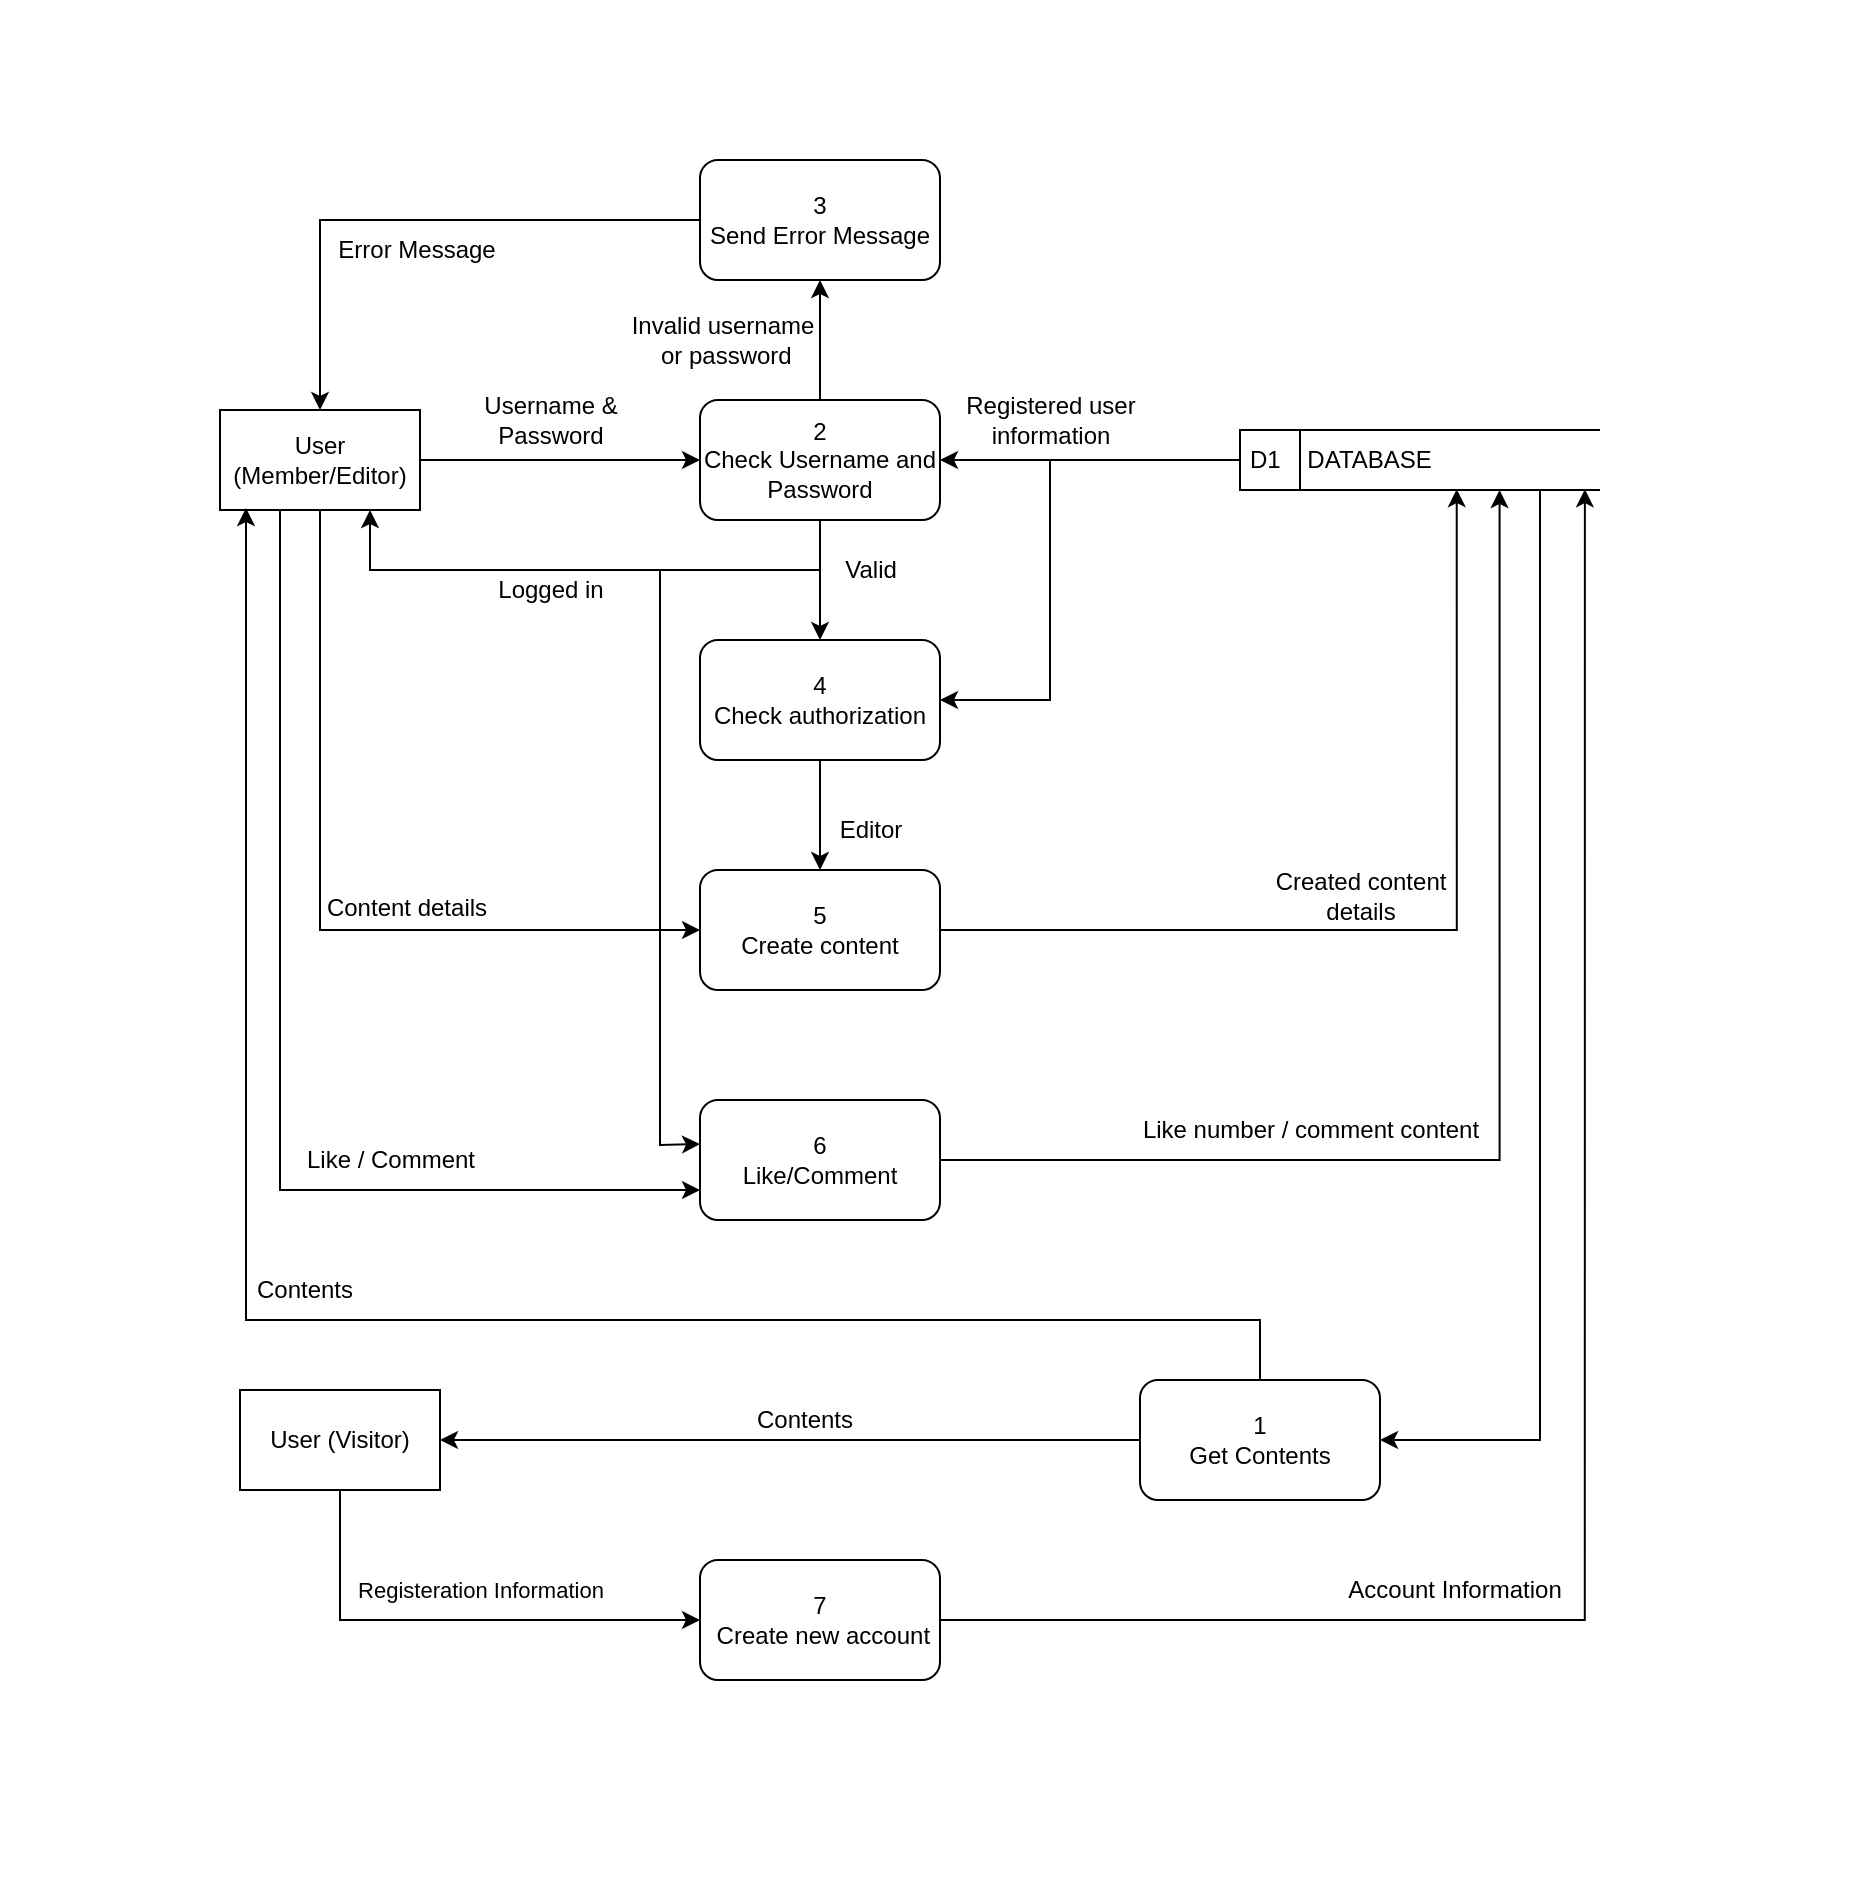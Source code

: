 <mxfile version="20.8.10" type="device"><diagram name="Page-1" id="QtiEFW7ROMKgIavNpYbZ"><mxGraphModel dx="2126" dy="614" grid="1" gridSize="10" guides="1" tooltips="1" connect="1" arrows="1" fold="1" page="1" pageScale="1" pageWidth="850" pageHeight="1100" math="0" shadow="0"><root><mxCell id="0"/><mxCell id="1" parent="0"/><mxCell id="WlWFhN7H8TYiPco0P7HJ-57" style="edgeStyle=orthogonalEdgeStyle;orthogonalLoop=1;jettySize=auto;html=1;exitX=0.5;exitY=1;exitDx=0;exitDy=0;entryX=0;entryY=0.5;entryDx=0;entryDy=0;rounded=0;" parent="1" source="WlWFhN7H8TYiPco0P7HJ-1" target="WlWFhN7H8TYiPco0P7HJ-56" edge="1"><mxGeometry relative="1" as="geometry"/></mxCell><mxCell id="qJE9TXLOLayFNvhqK1-Q-13" style="edgeStyle=orthogonalEdgeStyle;rounded=0;orthogonalLoop=1;jettySize=auto;html=1;exitX=1;exitY=0.5;exitDx=0;exitDy=0;entryX=0;entryY=0.5;entryDx=0;entryDy=0;" parent="1" source="WlWFhN7H8TYiPco0P7HJ-1" target="WlWFhN7H8TYiPco0P7HJ-12" edge="1"><mxGeometry relative="1" as="geometry"/></mxCell><mxCell id="qJE9TXLOLayFNvhqK1-Q-19" style="edgeStyle=orthogonalEdgeStyle;rounded=0;orthogonalLoop=1;jettySize=auto;html=1;exitX=0.25;exitY=1;exitDx=0;exitDy=0;entryX=0;entryY=0.75;entryDx=0;entryDy=0;" parent="1" source="WlWFhN7H8TYiPco0P7HJ-1" target="WlWFhN7H8TYiPco0P7HJ-65" edge="1"><mxGeometry relative="1" as="geometry"><Array as="points"><mxPoint x="70" y="595"/><mxPoint x="70" y="935"/></Array></mxGeometry></mxCell><mxCell id="WlWFhN7H8TYiPco0P7HJ-1" value="User&lt;br&gt;(Member/Editor)" style="html=1;dashed=0;whiteSpace=wrap;" parent="1" vertex="1"><mxGeometry x="40" y="545" width="100" height="50" as="geometry"/></mxCell><mxCell id="WlWFhN7H8TYiPco0P7HJ-25" style="edgeStyle=orthogonalEdgeStyle;rounded=0;orthogonalLoop=1;jettySize=auto;html=1;exitX=0;exitY=0.5;exitDx=0;exitDy=0;entryX=1;entryY=0.5;entryDx=0;entryDy=0;" parent="1" source="WlWFhN7H8TYiPco0P7HJ-2" target="WlWFhN7H8TYiPco0P7HJ-12" edge="1"><mxGeometry relative="1" as="geometry"/></mxCell><mxCell id="WlWFhN7H8TYiPco0P7HJ-70" style="edgeStyle=orthogonalEdgeStyle;rounded=0;orthogonalLoop=1;jettySize=auto;html=1;entryX=1;entryY=0.5;entryDx=0;entryDy=0;" parent="1" source="WlWFhN7H8TYiPco0P7HJ-2" target="WlWFhN7H8TYiPco0P7HJ-3" edge="1"><mxGeometry relative="1" as="geometry"><Array as="points"><mxPoint x="700" y="1060"/></Array></mxGeometry></mxCell><mxCell id="WlWFhN7H8TYiPco0P7HJ-2" value="D1&amp;nbsp; &amp;nbsp; DATABASE" style="html=1;dashed=0;whiteSpace=wrap;shape=mxgraph.dfd.dataStoreID;align=left;spacingLeft=3;points=[[0,0],[0.5,0],[1,0],[0,0.5],[1,0.5],[0,1],[0.5,1],[1,1]];" parent="1" vertex="1"><mxGeometry x="550" y="555" width="180" height="30" as="geometry"/></mxCell><mxCell id="WlWFhN7H8TYiPco0P7HJ-41" style="edgeStyle=orthogonalEdgeStyle;rounded=0;orthogonalLoop=1;jettySize=auto;html=1;exitX=0;exitY=0.5;exitDx=0;exitDy=0;entryX=1;entryY=0.5;entryDx=0;entryDy=0;startArrow=none;" parent="1" source="WlWFhN7H8TYiPco0P7HJ-3" target="WlWFhN7H8TYiPco0P7HJ-38" edge="1"><mxGeometry relative="1" as="geometry"><mxPoint x="335" y="1060" as="sourcePoint"/><Array as="points"/></mxGeometry></mxCell><mxCell id="WlWFhN7H8TYiPco0P7HJ-72" style="edgeStyle=orthogonalEdgeStyle;orthogonalLoop=1;jettySize=auto;html=1;entryX=0.13;entryY=0.98;entryDx=0;entryDy=0;entryPerimeter=0;rounded=0;" parent="1" source="WlWFhN7H8TYiPco0P7HJ-3" target="WlWFhN7H8TYiPco0P7HJ-1" edge="1"><mxGeometry relative="1" as="geometry"><Array as="points"><mxPoint x="560" y="1000"/><mxPoint x="53" y="1000"/></Array></mxGeometry></mxCell><mxCell id="WlWFhN7H8TYiPco0P7HJ-3" value="1&lt;br&gt;Get Contents" style="rounded=1;whiteSpace=wrap;html=1;" parent="1" vertex="1"><mxGeometry x="500" y="1030" width="120" height="60" as="geometry"/></mxCell><mxCell id="WlWFhN7H8TYiPco0P7HJ-47" style="edgeStyle=orthogonalEdgeStyle;rounded=0;orthogonalLoop=1;jettySize=auto;html=1;exitX=0.5;exitY=1;exitDx=0;exitDy=0;entryX=0.5;entryY=0;entryDx=0;entryDy=0;" parent="1" source="WlWFhN7H8TYiPco0P7HJ-12" target="WlWFhN7H8TYiPco0P7HJ-46" edge="1"><mxGeometry relative="1" as="geometry"/></mxCell><mxCell id="qJE9TXLOLayFNvhqK1-Q-15" style="edgeStyle=orthogonalEdgeStyle;rounded=0;orthogonalLoop=1;jettySize=auto;html=1;exitX=0.5;exitY=0;exitDx=0;exitDy=0;entryX=0.5;entryY=1;entryDx=0;entryDy=0;" parent="1" source="WlWFhN7H8TYiPco0P7HJ-12" target="WlWFhN7H8TYiPco0P7HJ-18" edge="1"><mxGeometry relative="1" as="geometry"/></mxCell><mxCell id="WlWFhN7H8TYiPco0P7HJ-12" value="2&lt;br&gt;Check Username and Password" style="rounded=1;whiteSpace=wrap;html=1;" parent="1" vertex="1"><mxGeometry x="280" y="540" width="120" height="60" as="geometry"/></mxCell><mxCell id="WlWFhN7H8TYiPco0P7HJ-15" value="Username &amp;amp; &lt;br&gt;Password" style="text;html=1;align=center;verticalAlign=middle;resizable=0;points=[];autosize=1;strokeColor=none;fillColor=none;" parent="1" vertex="1"><mxGeometry x="160" y="530" width="90" height="40" as="geometry"/></mxCell><mxCell id="WlWFhN7H8TYiPco0P7HJ-23" style="edgeStyle=orthogonalEdgeStyle;orthogonalLoop=1;jettySize=auto;html=1;exitX=0;exitY=0.5;exitDx=0;exitDy=0;rounded=0;" parent="1" source="WlWFhN7H8TYiPco0P7HJ-18" target="WlWFhN7H8TYiPco0P7HJ-1" edge="1"><mxGeometry relative="1" as="geometry"/></mxCell><mxCell id="WlWFhN7H8TYiPco0P7HJ-18" value="3&lt;br&gt;Send Error Message" style="rounded=1;whiteSpace=wrap;html=1;" parent="1" vertex="1"><mxGeometry x="280" y="420" width="120" height="60" as="geometry"/></mxCell><mxCell id="WlWFhN7H8TYiPco0P7HJ-21" value="Invalid username&lt;br&gt;&amp;nbsp;or password" style="text;html=1;align=center;verticalAlign=middle;resizable=0;points=[];autosize=1;strokeColor=none;fillColor=none;" parent="1" vertex="1"><mxGeometry x="236" y="490" width="110" height="40" as="geometry"/></mxCell><mxCell id="WlWFhN7H8TYiPco0P7HJ-24" value="Error Message" style="text;html=1;align=center;verticalAlign=middle;resizable=0;points=[];autosize=1;strokeColor=none;fillColor=none;" parent="1" vertex="1"><mxGeometry x="88" y="450" width="100" height="30" as="geometry"/></mxCell><mxCell id="WlWFhN7H8TYiPco0P7HJ-52" style="edgeStyle=orthogonalEdgeStyle;rounded=0;orthogonalLoop=1;jettySize=auto;html=1;entryX=1;entryY=0.5;entryDx=0;entryDy=0;" parent="1" source="WlWFhN7H8TYiPco0P7HJ-26" target="WlWFhN7H8TYiPco0P7HJ-46" edge="1"><mxGeometry relative="1" as="geometry"/></mxCell><mxCell id="WlWFhN7H8TYiPco0P7HJ-26" value="Registered user&lt;br&gt;information" style="text;html=1;align=center;verticalAlign=middle;resizable=0;points=[];autosize=1;strokeColor=none;fillColor=none;" parent="1" vertex="1"><mxGeometry x="400" y="530" width="110" height="40" as="geometry"/></mxCell><mxCell id="qJE9TXLOLayFNvhqK1-Q-3" style="edgeStyle=orthogonalEdgeStyle;orthogonalLoop=1;jettySize=auto;html=1;exitX=0.5;exitY=1;exitDx=0;exitDy=0;entryX=0;entryY=0.5;entryDx=0;entryDy=0;rounded=0;" parent="1" source="WlWFhN7H8TYiPco0P7HJ-38" target="qJE9TXLOLayFNvhqK1-Q-2" edge="1"><mxGeometry relative="1" as="geometry"><mxPoint x="230" y="1250" as="targetPoint"/></mxGeometry></mxCell><mxCell id="qJE9TXLOLayFNvhqK1-Q-4" value="Registeration Information" style="edgeLabel;html=1;align=center;verticalAlign=middle;resizable=0;points=[];" parent="qJE9TXLOLayFNvhqK1-Q-3" vertex="1" connectable="0"><mxGeometry x="0.262" y="-2" relative="1" as="geometry"><mxPoint x="-20" y="-17" as="offset"/></mxGeometry></mxCell><mxCell id="WlWFhN7H8TYiPco0P7HJ-38" value="User (Visitor)" style="html=1;dashed=0;whiteSpace=wrap;" parent="1" vertex="1"><mxGeometry x="50" y="1035" width="100" height="50" as="geometry"/></mxCell><mxCell id="WlWFhN7H8TYiPco0P7HJ-40" value="&amp;nbsp;" style="text;html=1;align=center;verticalAlign=middle;resizable=0;points=[];autosize=1;strokeColor=none;fillColor=none;" parent="1" vertex="1"><mxGeometry x="830" y="790" width="30" height="30" as="geometry"/></mxCell><mxCell id="WlWFhN7H8TYiPco0P7HJ-58" style="edgeStyle=orthogonalEdgeStyle;rounded=0;orthogonalLoop=1;jettySize=auto;html=1;entryX=0.5;entryY=0;entryDx=0;entryDy=0;" parent="1" source="WlWFhN7H8TYiPco0P7HJ-46" target="WlWFhN7H8TYiPco0P7HJ-56" edge="1"><mxGeometry relative="1" as="geometry"/></mxCell><mxCell id="WlWFhN7H8TYiPco0P7HJ-46" value="4&lt;br&gt;Check authorization" style="rounded=1;whiteSpace=wrap;html=1;" parent="1" vertex="1"><mxGeometry x="280" y="660" width="120" height="60" as="geometry"/></mxCell><mxCell id="WlWFhN7H8TYiPco0P7HJ-62" style="edgeStyle=orthogonalEdgeStyle;rounded=0;orthogonalLoop=1;jettySize=auto;html=1;entryX=0.75;entryY=1;entryDx=0;entryDy=0;" parent="1" source="WlWFhN7H8TYiPco0P7HJ-48" target="WlWFhN7H8TYiPco0P7HJ-1" edge="1"><mxGeometry relative="1" as="geometry"/></mxCell><mxCell id="WlWFhN7H8TYiPco0P7HJ-48" value="Valid" style="text;html=1;align=center;verticalAlign=middle;resizable=0;points=[];autosize=1;strokeColor=none;fillColor=none;" parent="1" vertex="1"><mxGeometry x="340" y="610" width="50" height="30" as="geometry"/></mxCell><mxCell id="WlWFhN7H8TYiPco0P7HJ-54" value="Logged in" style="text;html=1;align=center;verticalAlign=middle;resizable=0;points=[];autosize=1;strokeColor=none;fillColor=none;" parent="1" vertex="1"><mxGeometry x="165" y="620" width="80" height="30" as="geometry"/></mxCell><mxCell id="qJE9TXLOLayFNvhqK1-Q-17" style="edgeStyle=orthogonalEdgeStyle;rounded=0;orthogonalLoop=1;jettySize=auto;html=1;exitX=1;exitY=0.5;exitDx=0;exitDy=0;entryX=0.602;entryY=0.986;entryDx=0;entryDy=0;entryPerimeter=0;" parent="1" source="WlWFhN7H8TYiPco0P7HJ-56" target="WlWFhN7H8TYiPco0P7HJ-2" edge="1"><mxGeometry relative="1" as="geometry"/></mxCell><mxCell id="WlWFhN7H8TYiPco0P7HJ-56" value="5&lt;br&gt;Create content" style="rounded=1;whiteSpace=wrap;html=1;" parent="1" vertex="1"><mxGeometry x="280" y="775" width="120" height="60" as="geometry"/></mxCell><mxCell id="WlWFhN7H8TYiPco0P7HJ-59" value="Editor" style="text;html=1;align=center;verticalAlign=middle;resizable=0;points=[];autosize=1;strokeColor=none;fillColor=none;" parent="1" vertex="1"><mxGeometry x="340" y="740" width="50" height="30" as="geometry"/></mxCell><mxCell id="WlWFhN7H8TYiPco0P7HJ-61" value="Created content&lt;br&gt;details" style="text;html=1;align=center;verticalAlign=middle;resizable=0;points=[];autosize=1;strokeColor=none;fillColor=none;" parent="1" vertex="1"><mxGeometry x="555" y="768" width="110" height="40" as="geometry"/></mxCell><mxCell id="qJE9TXLOLayFNvhqK1-Q-20" style="edgeStyle=orthogonalEdgeStyle;rounded=0;orthogonalLoop=1;jettySize=auto;html=1;exitX=0;exitY=0.5;exitDx=0;exitDy=0;startArrow=classic;startFill=1;endArrow=none;endFill=0;" parent="1" edge="1"><mxGeometry relative="1" as="geometry"><mxPoint x="260" y="625" as="targetPoint"/><mxPoint x="280" y="912" as="sourcePoint"/></mxGeometry></mxCell><mxCell id="qJE9TXLOLayFNvhqK1-Q-22" style="edgeStyle=orthogonalEdgeStyle;rounded=0;orthogonalLoop=1;jettySize=auto;html=1;exitX=1;exitY=0.5;exitDx=0;exitDy=0;entryX=0.721;entryY=1;entryDx=0;entryDy=0;entryPerimeter=0;startArrow=none;startFill=0;endArrow=classic;endFill=1;" parent="1" source="WlWFhN7H8TYiPco0P7HJ-65" target="WlWFhN7H8TYiPco0P7HJ-2" edge="1"><mxGeometry relative="1" as="geometry"/></mxCell><mxCell id="WlWFhN7H8TYiPco0P7HJ-65" value="6&lt;br&gt;Like/Comment" style="rounded=1;whiteSpace=wrap;html=1;" parent="1" vertex="1"><mxGeometry x="280" y="890" width="120" height="60" as="geometry"/></mxCell><mxCell id="WlWFhN7H8TYiPco0P7HJ-69" value="Like number / comment content" style="text;html=1;align=center;verticalAlign=middle;resizable=0;points=[];autosize=1;strokeColor=none;fillColor=none;" parent="1" vertex="1"><mxGeometry x="490" y="890" width="190" height="30" as="geometry"/></mxCell><mxCell id="WlWFhN7H8TYiPco0P7HJ-73" value="Contents" style="text;html=1;align=center;verticalAlign=middle;resizable=0;points=[];autosize=1;strokeColor=none;fillColor=none;" parent="1" vertex="1"><mxGeometry x="47" y="970" width="70" height="30" as="geometry"/></mxCell><mxCell id="WlWFhN7H8TYiPco0P7HJ-74" value="Content details" style="text;html=1;align=center;verticalAlign=middle;resizable=0;points=[];autosize=1;strokeColor=none;fillColor=none;" parent="1" vertex="1"><mxGeometry x="83" y="779" width="100" height="30" as="geometry"/></mxCell><mxCell id="WlWFhN7H8TYiPco0P7HJ-75" value="Like / Comment" style="text;html=1;align=center;verticalAlign=middle;resizable=0;points=[];autosize=1;strokeColor=none;fillColor=none;" parent="1" vertex="1"><mxGeometry x="70" y="905" width="110" height="30" as="geometry"/></mxCell><mxCell id="qJE9TXLOLayFNvhqK1-Q-16" style="edgeStyle=orthogonalEdgeStyle;rounded=0;orthogonalLoop=1;jettySize=auto;html=1;exitX=1;exitY=0.5;exitDx=0;exitDy=0;entryX=0.958;entryY=0.986;entryDx=0;entryDy=0;entryPerimeter=0;" parent="1" source="qJE9TXLOLayFNvhqK1-Q-2" target="WlWFhN7H8TYiPco0P7HJ-2" edge="1"><mxGeometry relative="1" as="geometry"/></mxCell><mxCell id="qJE9TXLOLayFNvhqK1-Q-2" value="7&lt;br&gt;&amp;nbsp;Create new account" style="rounded=1;whiteSpace=wrap;html=1;" parent="1" vertex="1"><mxGeometry x="280" y="1120" width="120" height="60" as="geometry"/></mxCell><mxCell id="qJE9TXLOLayFNvhqK1-Q-6" value="Account Information" style="text;html=1;align=center;verticalAlign=middle;resizable=0;points=[];autosize=1;strokeColor=none;fillColor=none;" parent="1" vertex="1"><mxGeometry x="592" y="1120" width="130" height="30" as="geometry"/></mxCell><mxCell id="qJE9TXLOLayFNvhqK1-Q-25" value="Contents" style="text;html=1;align=center;verticalAlign=middle;resizable=0;points=[];autosize=1;strokeColor=none;fillColor=none;" parent="1" vertex="1"><mxGeometry x="297" y="1035" width="70" height="30" as="geometry"/></mxCell><mxCell id="qJE9TXLOLayFNvhqK1-Q-26" value="&amp;nbsp;" style="text;html=1;align=center;verticalAlign=middle;resizable=0;points=[];autosize=1;strokeColor=none;fillColor=none;" parent="1" vertex="1"><mxGeometry x="-70" y="780" width="30" height="30" as="geometry"/></mxCell><mxCell id="qJE9TXLOLayFNvhqK1-Q-27" value="&amp;nbsp;" style="text;html=1;align=center;verticalAlign=middle;resizable=0;points=[];autosize=1;strokeColor=none;fillColor=none;" parent="1" vertex="1"><mxGeometry x="346" y="1260" width="30" height="30" as="geometry"/></mxCell><mxCell id="qJE9TXLOLayFNvhqK1-Q-28" value="&amp;nbsp;" style="text;html=1;align=center;verticalAlign=middle;resizable=0;points=[];autosize=1;strokeColor=none;fillColor=none;" parent="1" vertex="1"><mxGeometry x="327" y="340" width="30" height="30" as="geometry"/></mxCell></root></mxGraphModel></diagram></mxfile>